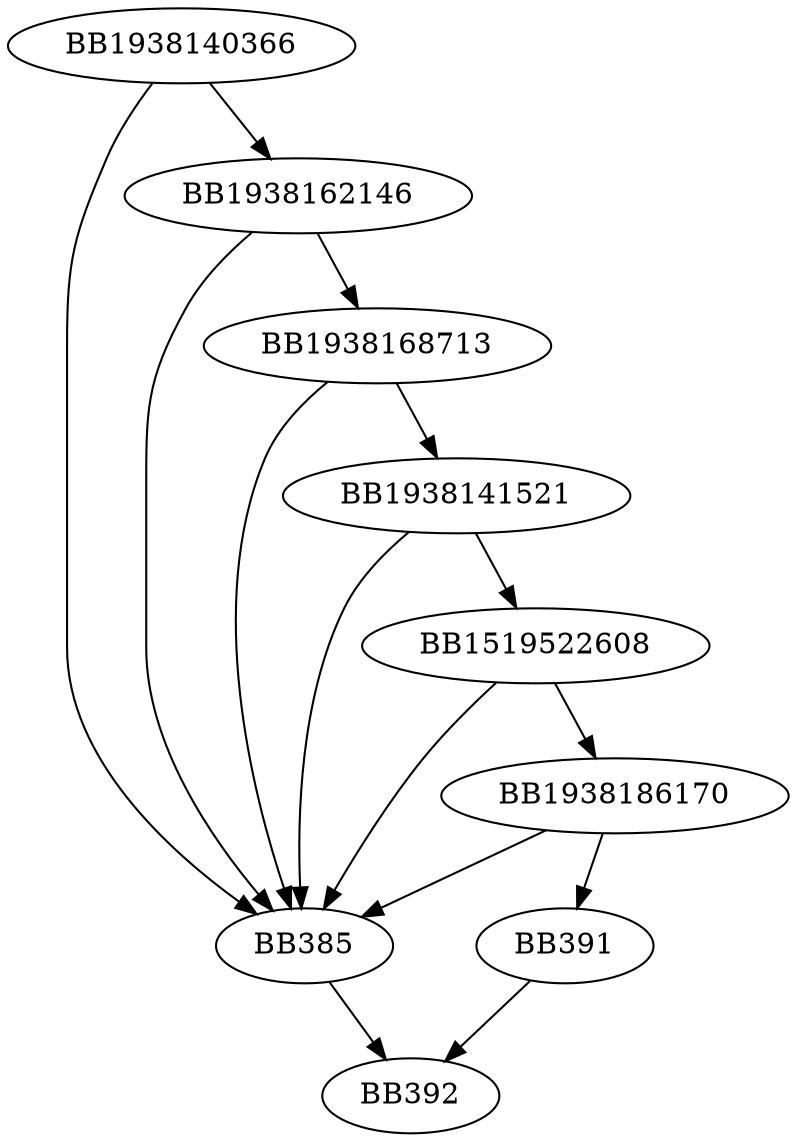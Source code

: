 digraph G{
	BB1938140366->BB385;
	BB1938140366->BB1938162146;
	BB1938162146->BB385;
	BB1938162146->BB1938168713;
	BB1938168713->BB385;
	BB1938168713->BB1938141521;
	BB1938141521->BB385;
	BB1938141521->BB1519522608;
	BB1519522608->BB385;
	BB1519522608->BB1938186170;
	BB1938186170->BB385;
	BB1938186170->BB391;
	BB391->BB392;
	BB385->BB392;
}
